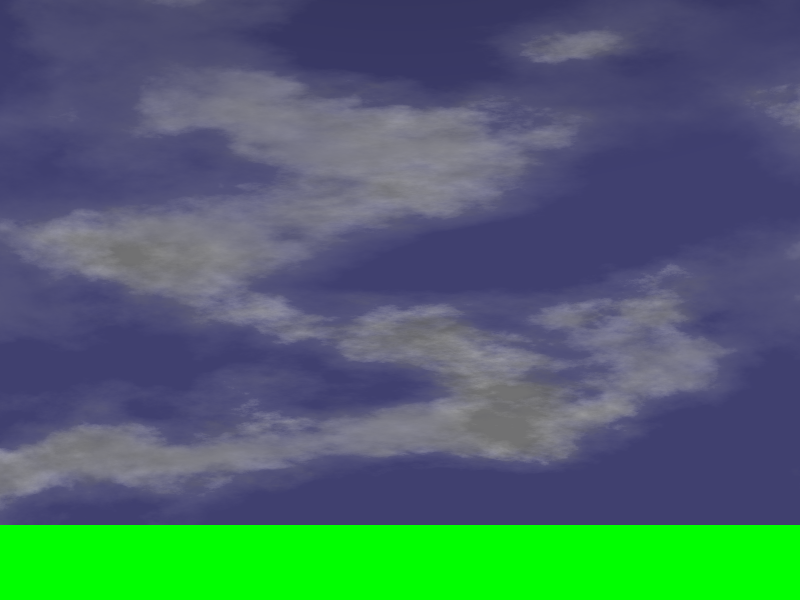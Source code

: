 // Persistence Of Vision raytracer version 3.0 sample file.
// File by Dieter Bayer.

#version 3.0
global_settings { assumed_gamma 2.2 }

#include "colors.inc"
#include "shapes.inc"
#include "textures.inc"

camera {
  location <0, 2.5, -4>
  right <4/3, 0, 0>
  up <0, 1, 0>
  direction <0, 0, 1>
  look_at <0, 4, 0>
}

background { color SkyBlue }

#declare Sky = sky_sphere {
  pigment {
    gradient y
    color_map {
      [0.75  color CornflowerBlue]
      [1.00  color MidnightBlue]
    }
    scale 2
    translate <-1, -1, -1>
  }
  pigment {
    bozo
    turbulence 0.6
    octaves 7
    omega .49876
    lambda 2.5432
    color_map {
      [0.0 color rgbf<.75, .75, .75, 0.1>]
      [0.4 color rgbf<.9, .9, .9, .9>]
      [0.7 color rgbf<1, 1, 1, 1>]
    }
    scale 6/10
    scale <1, 0.3, 0.3>
  }
  pigment {
    bozo
    turbulence 0.6
    octaves 8
    omega .5123
    lambda 2.56578
    color_map {
      [0.0 color rgbf<.375, .375, .375, 0.2>]
      [0.4 color rgbf<.45, .45, .45, .9>]
      [0.6 color rgbf<0.5, 0.5, 0.5, 1>]
    }
    scale 6/10
    scale <1, 0.3, 0.3>
  }
}

sky_sphere { Sky }

plane { y, 0
  pigment { color Green }
  finish { ambient .3 diffuse .7 }
}


